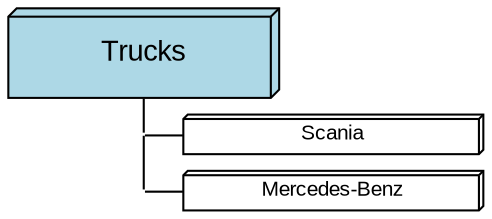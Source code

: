 // Graphviz organization chart

digraph TrucksGraph {

    // separation space among boxes:
    ranksep=0.1;

    // orthogonal connections:
    splines=ortho

    // adjust box shape here:
    node[shape=box3d width=1.8 height=0.6 fontname="Arial"];

    // the nodes to draw

    Trucks [ label = "Trucks" style="filled" fillcolor=lightblue  ];
        node[shape=box3d width=2.0 height=0.2 fontname="Arial" fontsize=10];
        Scania [ label = "Scania" ];
        MercedesBenz  [ label = "Mercedes-Benz" ];

    // clean up to start drawing the connections. Nodes called (without definition) will be invisible.
    node[shape=none, width=0, height=0, label=""];
    edge[dir=none];

    // connections
    Trucks -> trunk0 -> trunk1;
        {rank=same;  trunk0 -> Scania;}
        {rank=same;  trunk1 -> MercedesBenz;}
}